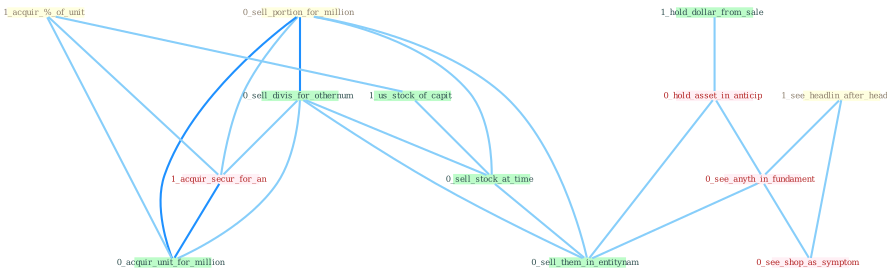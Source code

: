 Graph G{ 
    node
    [shape=polygon,style=filled,width=.5,height=.06,color="#BDFCC9",fixedsize=true,fontsize=4,
    fontcolor="#2f4f4f"];
    {node
    [color="#ffffe0", fontcolor="#8b7d6b"] "0_sell_portion_for_million " "1_acquir_%_of_unit " "1_see_headlin_after_headlin "}
{node [color="#fff0f5", fontcolor="#b22222"] "1_acquir_secur_for_an " "0_hold_asset_in_anticip " "0_see_anyth_in_fundament " "0_see_shop_as_symptom "}
edge [color="#B0E2FF"];

	"0_sell_portion_for_million " -- "0_sell_divis_for_othernum " [w="2", color="#1e90ff" , len=0.8];
	"0_sell_portion_for_million " -- "1_acquir_secur_for_an " [w="1", color="#87cefa" ];
	"0_sell_portion_for_million " -- "0_sell_stock_at_time " [w="1", color="#87cefa" ];
	"0_sell_portion_for_million " -- "0_acquir_unit_for_million " [w="2", color="#1e90ff" , len=0.8];
	"0_sell_portion_for_million " -- "0_sell_them_in_entitynam " [w="1", color="#87cefa" ];
	"1_acquir_%_of_unit " -- "1_acquir_secur_for_an " [w="1", color="#87cefa" ];
	"1_acquir_%_of_unit " -- "1_us_stock_of_capit " [w="1", color="#87cefa" ];
	"1_acquir_%_of_unit " -- "0_acquir_unit_for_million " [w="1", color="#87cefa" ];
	"1_see_headlin_after_headlin " -- "0_see_anyth_in_fundament " [w="1", color="#87cefa" ];
	"1_see_headlin_after_headlin " -- "0_see_shop_as_symptom " [w="1", color="#87cefa" ];
	"0_sell_divis_for_othernum " -- "1_acquir_secur_for_an " [w="1", color="#87cefa" ];
	"0_sell_divis_for_othernum " -- "0_sell_stock_at_time " [w="1", color="#87cefa" ];
	"0_sell_divis_for_othernum " -- "0_acquir_unit_for_million " [w="1", color="#87cefa" ];
	"0_sell_divis_for_othernum " -- "0_sell_them_in_entitynam " [w="1", color="#87cefa" ];
	"1_acquir_secur_for_an " -- "0_acquir_unit_for_million " [w="2", color="#1e90ff" , len=0.8];
	"1_us_stock_of_capit " -- "0_sell_stock_at_time " [w="1", color="#87cefa" ];
	"1_hold_dollar_from_sale " -- "0_hold_asset_in_anticip " [w="1", color="#87cefa" ];
	"0_hold_asset_in_anticip " -- "0_see_anyth_in_fundament " [w="1", color="#87cefa" ];
	"0_hold_asset_in_anticip " -- "0_sell_them_in_entitynam " [w="1", color="#87cefa" ];
	"0_sell_stock_at_time " -- "0_sell_them_in_entitynam " [w="1", color="#87cefa" ];
	"0_see_anyth_in_fundament " -- "0_see_shop_as_symptom " [w="1", color="#87cefa" ];
	"0_see_anyth_in_fundament " -- "0_sell_them_in_entitynam " [w="1", color="#87cefa" ];
}